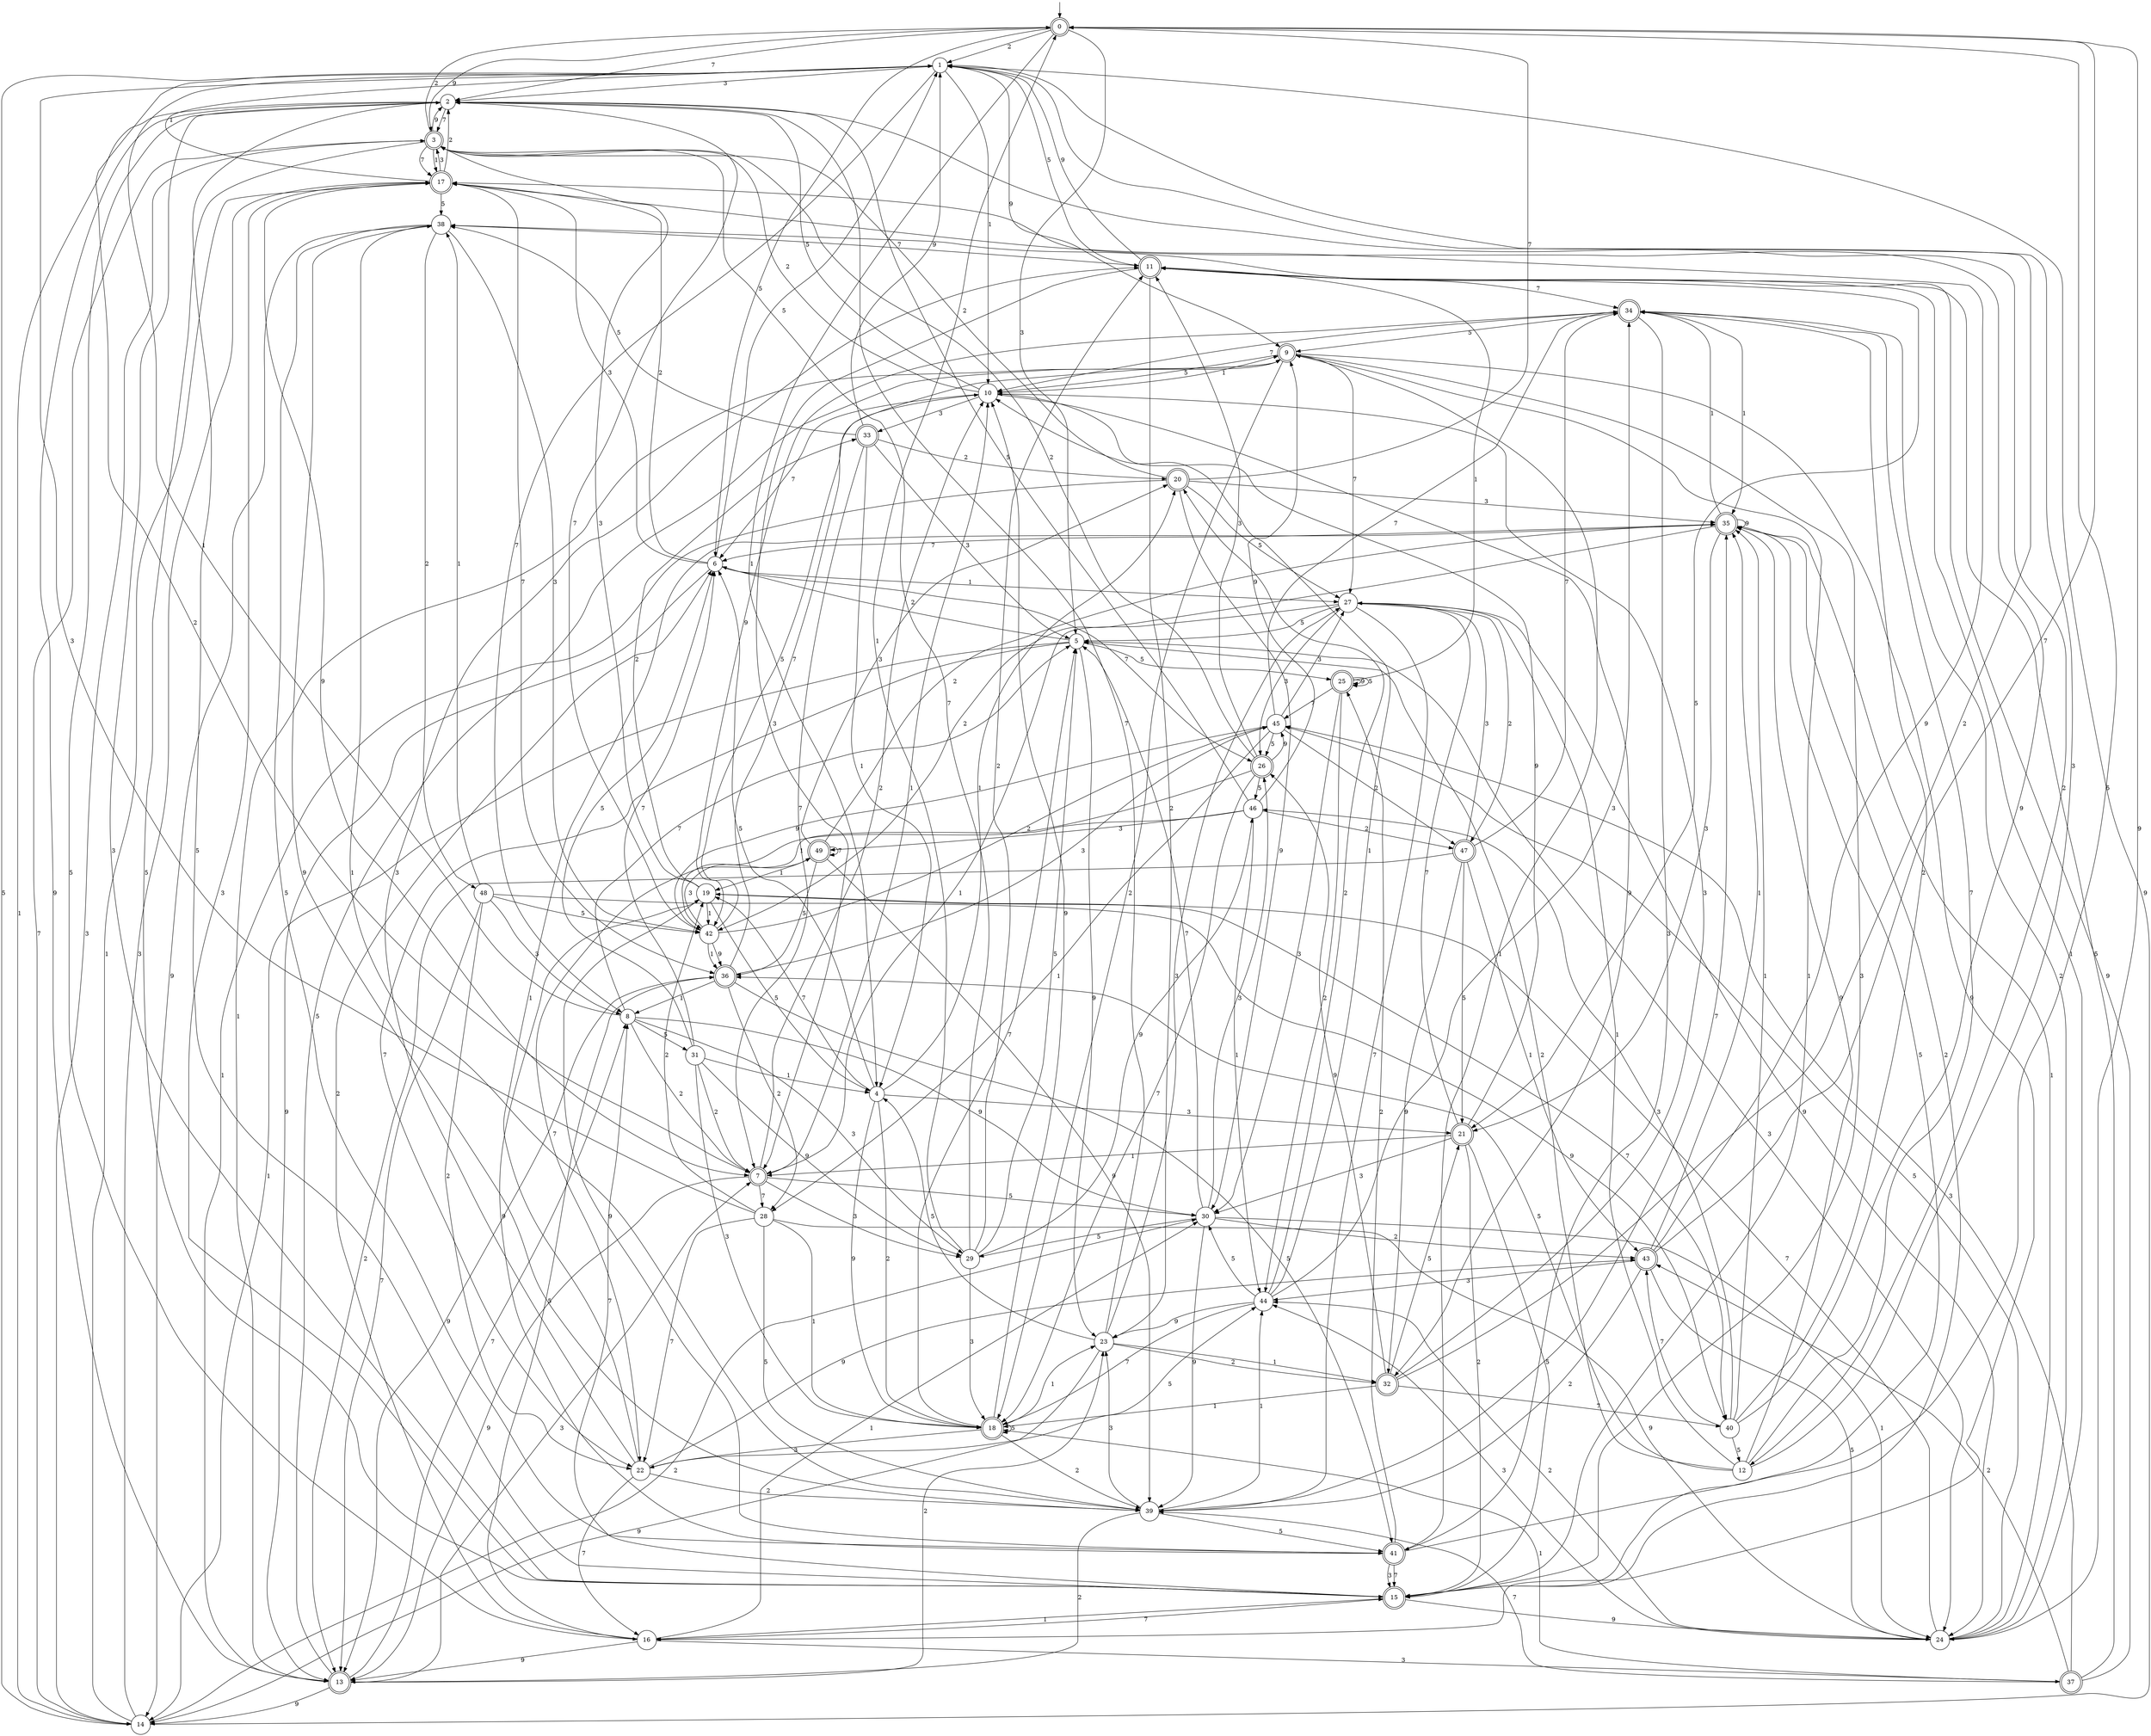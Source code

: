 digraph g {

	s0 [shape="doublecircle" label="0"];
	s1 [shape="circle" label="1"];
	s2 [shape="circle" label="2"];
	s3 [shape="doublecircle" label="3"];
	s4 [shape="circle" label="4"];
	s5 [shape="circle" label="5"];
	s6 [shape="circle" label="6"];
	s7 [shape="doublecircle" label="7"];
	s8 [shape="circle" label="8"];
	s9 [shape="doublecircle" label="9"];
	s10 [shape="circle" label="10"];
	s11 [shape="doublecircle" label="11"];
	s12 [shape="circle" label="12"];
	s13 [shape="doublecircle" label="13"];
	s14 [shape="circle" label="14"];
	s15 [shape="doublecircle" label="15"];
	s16 [shape="circle" label="16"];
	s17 [shape="doublecircle" label="17"];
	s18 [shape="doublecircle" label="18"];
	s19 [shape="circle" label="19"];
	s20 [shape="doublecircle" label="20"];
	s21 [shape="doublecircle" label="21"];
	s22 [shape="circle" label="22"];
	s23 [shape="circle" label="23"];
	s24 [shape="circle" label="24"];
	s25 [shape="doublecircle" label="25"];
	s26 [shape="doublecircle" label="26"];
	s27 [shape="circle" label="27"];
	s28 [shape="circle" label="28"];
	s29 [shape="circle" label="29"];
	s30 [shape="circle" label="30"];
	s31 [shape="circle" label="31"];
	s32 [shape="doublecircle" label="32"];
	s33 [shape="doublecircle" label="33"];
	s34 [shape="doublecircle" label="34"];
	s35 [shape="doublecircle" label="35"];
	s36 [shape="doublecircle" label="36"];
	s37 [shape="doublecircle" label="37"];
	s38 [shape="circle" label="38"];
	s39 [shape="circle" label="39"];
	s40 [shape="circle" label="40"];
	s41 [shape="doublecircle" label="41"];
	s42 [shape="circle" label="42"];
	s43 [shape="doublecircle" label="43"];
	s44 [shape="circle" label="44"];
	s45 [shape="circle" label="45"];
	s46 [shape="circle" label="46"];
	s47 [shape="doublecircle" label="47"];
	s48 [shape="circle" label="48"];
	s49 [shape="doublecircle" label="49"];
	s0 -> s1 [label="2"];
	s0 -> s2 [label="7"];
	s0 -> s3 [label="9"];
	s0 -> s4 [label="1"];
	s0 -> s5 [label="3"];
	s0 -> s6 [label="5"];
	s1 -> s7 [label="2"];
	s1 -> s8 [label="7"];
	s1 -> s9 [label="9"];
	s1 -> s10 [label="1"];
	s1 -> s2 [label="3"];
	s1 -> s11 [label="5"];
	s2 -> s12 [label="2"];
	s2 -> s3 [label="7"];
	s2 -> s13 [label="9"];
	s2 -> s14 [label="1"];
	s2 -> s15 [label="3"];
	s2 -> s16 [label="5"];
	s3 -> s0 [label="2"];
	s3 -> s17 [label="7"];
	s3 -> s2 [label="9"];
	s3 -> s17 [label="1"];
	s3 -> s14 [label="3"];
	s3 -> s15 [label="5"];
	s4 -> s18 [label="2"];
	s4 -> s19 [label="7"];
	s4 -> s18 [label="9"];
	s4 -> s20 [label="1"];
	s4 -> s21 [label="3"];
	s4 -> s6 [label="5"];
	s5 -> s6 [label="2"];
	s5 -> s22 [label="7"];
	s5 -> s23 [label="9"];
	s5 -> s14 [label="1"];
	s5 -> s24 [label="3"];
	s5 -> s25 [label="5"];
	s6 -> s17 [label="2"];
	s6 -> s26 [label="7"];
	s6 -> s13 [label="9"];
	s6 -> s27 [label="1"];
	s6 -> s17 [label="3"];
	s6 -> s1 [label="5"];
	s7 -> s10 [label="2"];
	s7 -> s28 [label="7"];
	s7 -> s13 [label="9"];
	s7 -> s10 [label="1"];
	s7 -> s29 [label="3"];
	s7 -> s30 [label="5"];
	s8 -> s7 [label="2"];
	s8 -> s5 [label="7"];
	s8 -> s30 [label="9"];
	s8 -> s1 [label="1"];
	s8 -> s29 [label="3"];
	s8 -> s31 [label="5"];
	s9 -> s18 [label="2"];
	s9 -> s27 [label="7"];
	s9 -> s16 [label="9"];
	s9 -> s15 [label="1"];
	s9 -> s15 [label="3"];
	s9 -> s10 [label="5"];
	s10 -> s3 [label="2"];
	s10 -> s6 [label="7"];
	s10 -> s32 [label="9"];
	s10 -> s9 [label="1"];
	s10 -> s33 [label="3"];
	s10 -> s2 [label="5"];
	s11 -> s23 [label="2"];
	s11 -> s34 [label="7"];
	s11 -> s1 [label="9"];
	s11 -> s24 [label="1"];
	s11 -> s7 [label="3"];
	s11 -> s21 [label="5"];
	s12 -> s5 [label="2"];
	s12 -> s34 [label="7"];
	s12 -> s35 [label="9"];
	s12 -> s27 [label="1"];
	s12 -> s1 [label="3"];
	s12 -> s36 [label="5"];
	s13 -> s23 [label="2"];
	s13 -> s8 [label="7"];
	s13 -> s14 [label="9"];
	s13 -> s9 [label="1"];
	s13 -> s7 [label="3"];
	s13 -> s9 [label="5"];
	s14 -> s30 [label="2"];
	s14 -> s3 [label="7"];
	s14 -> s1 [label="9"];
	s14 -> s17 [label="1"];
	s14 -> s17 [label="3"];
	s14 -> s1 [label="5"];
	s15 -> s35 [label="2"];
	s15 -> s8 [label="7"];
	s15 -> s24 [label="9"];
	s15 -> s16 [label="1"];
	s15 -> s17 [label="3"];
	s15 -> s2 [label="5"];
	s16 -> s6 [label="2"];
	s16 -> s15 [label="7"];
	s16 -> s13 [label="9"];
	s16 -> s30 [label="1"];
	s16 -> s37 [label="3"];
	s16 -> s36 [label="5"];
	s17 -> s2 [label="2"];
	s17 -> s36 [label="7"];
	s17 -> s7 [label="9"];
	s17 -> s1 [label="1"];
	s17 -> s3 [label="3"];
	s17 -> s38 [label="5"];
	s18 -> s39 [label="2"];
	s18 -> s5 [label="7"];
	s18 -> s10 [label="9"];
	s18 -> s23 [label="1"];
	s18 -> s22 [label="3"];
	s18 -> s18 [label="5"];
	s19 -> s33 [label="2"];
	s19 -> s40 [label="7"];
	s19 -> s41 [label="9"];
	s19 -> s42 [label="1"];
	s19 -> s3 [label="3"];
	s19 -> s4 [label="5"];
	s20 -> s3 [label="2"];
	s20 -> s0 [label="7"];
	s20 -> s30 [label="9"];
	s20 -> s13 [label="1"];
	s20 -> s35 [label="3"];
	s20 -> s27 [label="5"];
	s21 -> s15 [label="2"];
	s21 -> s27 [label="7"];
	s21 -> s10 [label="9"];
	s21 -> s7 [label="1"];
	s21 -> s30 [label="3"];
	s21 -> s15 [label="5"];
	s22 -> s39 [label="2"];
	s22 -> s16 [label="7"];
	s22 -> s43 [label="9"];
	s22 -> s35 [label="1"];
	s22 -> s11 [label="3"];
	s22 -> s44 [label="5"];
	s23 -> s32 [label="2"];
	s23 -> s2 [label="7"];
	s23 -> s14 [label="9"];
	s23 -> s32 [label="1"];
	s23 -> s27 [label="3"];
	s23 -> s4 [label="5"];
	s24 -> s44 [label="2"];
	s24 -> s19 [label="7"];
	s24 -> s0 [label="9"];
	s24 -> s35 [label="1"];
	s24 -> s44 [label="3"];
	s24 -> s45 [label="5"];
	s25 -> s44 [label="2"];
	s25 -> s45 [label="7"];
	s25 -> s25 [label="9"];
	s25 -> s11 [label="1"];
	s25 -> s30 [label="3"];
	s25 -> s25 [label="5"];
	s26 -> s3 [label="2"];
	s26 -> s18 [label="7"];
	s26 -> s45 [label="9"];
	s26 -> s42 [label="1"];
	s26 -> s11 [label="3"];
	s26 -> s46 [label="5"];
	s27 -> s47 [label="2"];
	s27 -> s39 [label="7"];
	s27 -> s24 [label="9"];
	s27 -> s7 [label="1"];
	s27 -> s26 [label="3"];
	s27 -> s5 [label="5"];
	s28 -> s19 [label="2"];
	s28 -> s22 [label="7"];
	s28 -> s24 [label="9"];
	s28 -> s18 [label="1"];
	s28 -> s1 [label="3"];
	s28 -> s39 [label="5"];
	s29 -> s11 [label="2"];
	s29 -> s3 [label="7"];
	s29 -> s46 [label="9"];
	s29 -> s0 [label="1"];
	s29 -> s18 [label="3"];
	s29 -> s5 [label="5"];
	s30 -> s43 [label="2"];
	s30 -> s5 [label="7"];
	s30 -> s39 [label="9"];
	s30 -> s24 [label="1"];
	s30 -> s26 [label="3"];
	s30 -> s29 [label="5"];
	s31 -> s7 [label="2"];
	s31 -> s6 [label="7"];
	s31 -> s29 [label="9"];
	s31 -> s4 [label="1"];
	s31 -> s18 [label="3"];
	s31 -> s6 [label="5"];
	s32 -> s1 [label="2"];
	s32 -> s40 [label="7"];
	s32 -> s26 [label="9"];
	s32 -> s18 [label="1"];
	s32 -> s10 [label="3"];
	s32 -> s21 [label="5"];
	s33 -> s20 [label="2"];
	s33 -> s7 [label="7"];
	s33 -> s1 [label="9"];
	s33 -> s4 [label="1"];
	s33 -> s5 [label="3"];
	s33 -> s38 [label="5"];
	s34 -> s24 [label="2"];
	s34 -> s10 [label="7"];
	s34 -> s42 [label="9"];
	s34 -> s35 [label="1"];
	s34 -> s41 [label="3"];
	s34 -> s9 [label="5"];
	s35 -> s42 [label="2"];
	s35 -> s6 [label="7"];
	s35 -> s35 [label="9"];
	s35 -> s34 [label="1"];
	s35 -> s21 [label="3"];
	s35 -> s15 [label="5"];
	s36 -> s28 [label="2"];
	s36 -> s9 [label="7"];
	s36 -> s13 [label="9"];
	s36 -> s8 [label="1"];
	s36 -> s45 [label="3"];
	s36 -> s41 [label="5"];
	s37 -> s43 [label="2"];
	s37 -> s39 [label="7"];
	s37 -> s11 [label="9"];
	s37 -> s18 [label="1"];
	s37 -> s45 [label="3"];
	s37 -> s38 [label="5"];
	s38 -> s48 [label="2"];
	s38 -> s11 [label="7"];
	s38 -> s14 [label="9"];
	s38 -> s39 [label="1"];
	s38 -> s42 [label="3"];
	s38 -> s41 [label="5"];
	s39 -> s13 [label="2"];
	s39 -> s35 [label="7"];
	s39 -> s38 [label="9"];
	s39 -> s44 [label="1"];
	s39 -> s23 [label="3"];
	s39 -> s41 [label="5"];
	s40 -> s34 [label="2"];
	s40 -> s43 [label="7"];
	s40 -> s17 [label="9"];
	s40 -> s35 [label="1"];
	s40 -> s46 [label="3"];
	s40 -> s12 [label="5"];
	s41 -> s25 [label="2"];
	s41 -> s15 [label="7"];
	s41 -> s19 [label="9"];
	s41 -> s9 [label="1"];
	s41 -> s15 [label="3"];
	s41 -> s0 [label="5"];
	s42 -> s45 [label="2"];
	s42 -> s2 [label="7"];
	s42 -> s36 [label="9"];
	s42 -> s36 [label="1"];
	s42 -> s49 [label="3"];
	s42 -> s10 [label="5"];
	s43 -> s39 [label="2"];
	s43 -> s0 [label="7"];
	s43 -> s17 [label="9"];
	s43 -> s35 [label="1"];
	s43 -> s44 [label="3"];
	s43 -> s24 [label="5"];
	s44 -> s20 [label="2"];
	s44 -> s18 [label="7"];
	s44 -> s23 [label="9"];
	s44 -> s10 [label="1"];
	s44 -> s34 [label="3"];
	s44 -> s30 [label="5"];
	s45 -> s47 [label="2"];
	s45 -> s34 [label="7"];
	s45 -> s42 [label="9"];
	s45 -> s28 [label="1"];
	s45 -> s27 [label="3"];
	s45 -> s26 [label="5"];
	s46 -> s47 [label="2"];
	s46 -> s22 [label="7"];
	s46 -> s9 [label="9"];
	s46 -> s44 [label="1"];
	s46 -> s49 [label="3"];
	s46 -> s2 [label="5"];
	s47 -> s13 [label="2"];
	s47 -> s34 [label="7"];
	s47 -> s32 [label="9"];
	s47 -> s43 [label="1"];
	s47 -> s27 [label="3"];
	s47 -> s21 [label="5"];
	s48 -> s22 [label="2"];
	s48 -> s13 [label="7"];
	s48 -> s40 [label="9"];
	s48 -> s38 [label="1"];
	s48 -> s8 [label="3"];
	s48 -> s42 [label="5"];
	s49 -> s35 [label="2"];
	s49 -> s49 [label="7"];
	s49 -> s39 [label="9"];
	s49 -> s19 [label="1"];
	s49 -> s20 [label="3"];
	s49 -> s36 [label="5"];

__start0 [label="" shape="none" width="0" height="0"];
__start0 -> s0;

}
